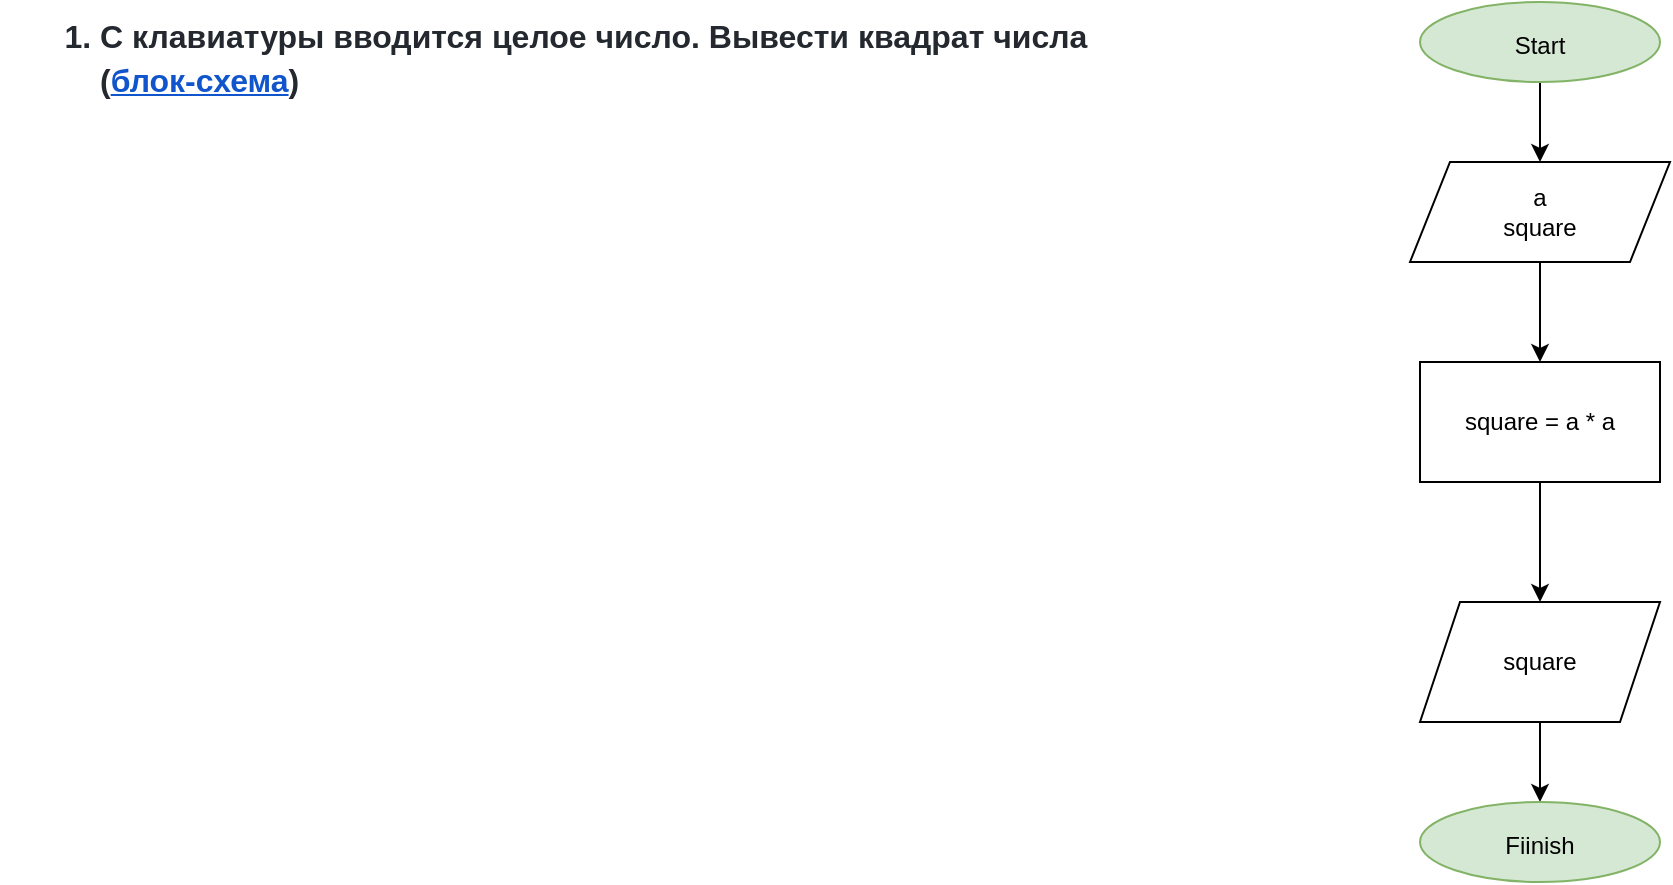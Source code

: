 <mxfile version="19.0.3" type="device"><diagram id="cw_E8BGjk9hlGRKdCHP0" name="Страница 1"><mxGraphModel dx="1422" dy="865" grid="1" gridSize="10" guides="1" tooltips="1" connect="1" arrows="1" fold="1" page="1" pageScale="1" pageWidth="1169" pageHeight="827" math="0" shadow="0"><root><mxCell id="0"/><mxCell id="1" parent="0"/><mxCell id="amDvG-3-HQfSfxtEg95m-7" style="edgeStyle=orthogonalEdgeStyle;rounded=0;orthogonalLoop=1;jettySize=auto;html=1;exitX=0.5;exitY=1;exitDx=0;exitDy=0;entryX=0.5;entryY=0;entryDx=0;entryDy=0;" parent="1" source="amDvG-3-HQfSfxtEg95m-1" target="amDvG-3-HQfSfxtEg95m-3" edge="1"><mxGeometry relative="1" as="geometry"/></mxCell><mxCell id="amDvG-3-HQfSfxtEg95m-1" value="&lt;font style=&quot;font-size: 12px;&quot;&gt;Start&lt;/font&gt;" style="ellipse;whiteSpace=wrap;html=1;fontSize=16;fillColor=#d5e8d4;strokeColor=#82b366;" parent="1" vertex="1"><mxGeometry x="710" width="120" height="40" as="geometry"/></mxCell><mxCell id="amDvG-3-HQfSfxtEg95m-2" value="&lt;b id=&quot;docs-internal-guid-a616417c-7fff-503f-e29b-e482210d8a6c&quot; style=&quot;font-weight:normal;&quot;&gt;&lt;ol style=&quot;margin-top:0;margin-bottom:0;padding-inline-start:48px;&quot;&gt;&lt;li aria-level=&quot;1&quot; style=&quot;list-style-type: decimal; font-size: 12pt; font-family: Arial; color: rgb(36, 41, 47); background-color: transparent; font-weight: 700; font-style: normal; font-variant: normal; text-decoration: none; vertical-align: baseline;&quot; dir=&quot;ltr&quot;&gt;&lt;p role=&quot;presentation&quot; style=&quot;line-height:1.38;background-color:#ffffff;margin-top:0pt;margin-bottom:12pt;&quot; dir=&quot;ltr&quot;&gt;&lt;span style=&quot;font-size: 12pt; font-family: Arial; color: rgb(36, 41, 47); background-color: transparent; font-weight: 700; font-style: normal; font-variant: normal; text-decoration: none; vertical-align: baseline;&quot;&gt;С клавиатуры вводится целое число. Вывести квадрат числа (&lt;/span&gt;&lt;a style=&quot;text-decoration:none;&quot; href=&quot;https://drive.google.com/file/d/10CLTKg4W0RP_ieWQm1bDPGzK1nThirdC/view?usp=sharing&quot;&gt;&lt;span style=&quot;font-size: 12pt; font-family: Arial; color: rgb(17, 85, 204); background-color: transparent; font-weight: 700; font-style: normal; font-variant: normal; text-decoration: underline; text-decoration-skip-ink: none; vertical-align: baseline;&quot;&gt;блок-схема&lt;/span&gt;&lt;/a&gt;&lt;span style=&quot;font-size: 12pt; font-family: Arial; color: rgb(36, 41, 47); background-color: transparent; font-weight: 700; font-style: normal; font-variant: normal; text-decoration: none; vertical-align: baseline;&quot;&gt;)&lt;/span&gt;&lt;/p&gt;&lt;/li&gt;&lt;/ol&gt;&lt;/b&gt;" style="text;whiteSpace=wrap;html=1;" parent="1" vertex="1"><mxGeometry width="550" height="80" as="geometry"/></mxCell><mxCell id="amDvG-3-HQfSfxtEg95m-8" style="edgeStyle=orthogonalEdgeStyle;rounded=0;orthogonalLoop=1;jettySize=auto;html=1;exitX=0.5;exitY=1;exitDx=0;exitDy=0;entryX=0.5;entryY=0;entryDx=0;entryDy=0;" parent="1" source="amDvG-3-HQfSfxtEg95m-3" target="amDvG-3-HQfSfxtEg95m-4" edge="1"><mxGeometry relative="1" as="geometry"/></mxCell><mxCell id="amDvG-3-HQfSfxtEg95m-3" value="a&lt;br&gt;square" style="shape=parallelogram;perimeter=parallelogramPerimeter;whiteSpace=wrap;html=1;fixedSize=1;" parent="1" vertex="1"><mxGeometry x="705" y="80" width="130" height="50" as="geometry"/></mxCell><mxCell id="amDvG-3-HQfSfxtEg95m-9" style="edgeStyle=orthogonalEdgeStyle;rounded=0;orthogonalLoop=1;jettySize=auto;html=1;exitX=0.5;exitY=1;exitDx=0;exitDy=0;entryX=0.5;entryY=0;entryDx=0;entryDy=0;" parent="1" source="amDvG-3-HQfSfxtEg95m-4" target="amDvG-3-HQfSfxtEg95m-5" edge="1"><mxGeometry relative="1" as="geometry"/></mxCell><mxCell id="amDvG-3-HQfSfxtEg95m-4" value="square = a * a" style="rounded=0;whiteSpace=wrap;html=1;" parent="1" vertex="1"><mxGeometry x="710" y="180" width="120" height="60" as="geometry"/></mxCell><mxCell id="amDvG-3-HQfSfxtEg95m-10" style="edgeStyle=orthogonalEdgeStyle;rounded=0;orthogonalLoop=1;jettySize=auto;html=1;exitX=0.5;exitY=1;exitDx=0;exitDy=0;entryX=0.5;entryY=0;entryDx=0;entryDy=0;" parent="1" source="amDvG-3-HQfSfxtEg95m-5" target="amDvG-3-HQfSfxtEg95m-6" edge="1"><mxGeometry relative="1" as="geometry"/></mxCell><mxCell id="amDvG-3-HQfSfxtEg95m-5" value="square" style="shape=parallelogram;perimeter=parallelogramPerimeter;whiteSpace=wrap;html=1;fixedSize=1;" parent="1" vertex="1"><mxGeometry x="710" y="300" width="120" height="60" as="geometry"/></mxCell><mxCell id="amDvG-3-HQfSfxtEg95m-6" value="&lt;font style=&quot;font-size: 12px;&quot;&gt;Fiinish&lt;/font&gt;" style="ellipse;whiteSpace=wrap;html=1;fontSize=16;fillColor=#d5e8d4;strokeColor=#82b366;" parent="1" vertex="1"><mxGeometry x="710" y="400" width="120" height="40" as="geometry"/></mxCell></root></mxGraphModel></diagram></mxfile>